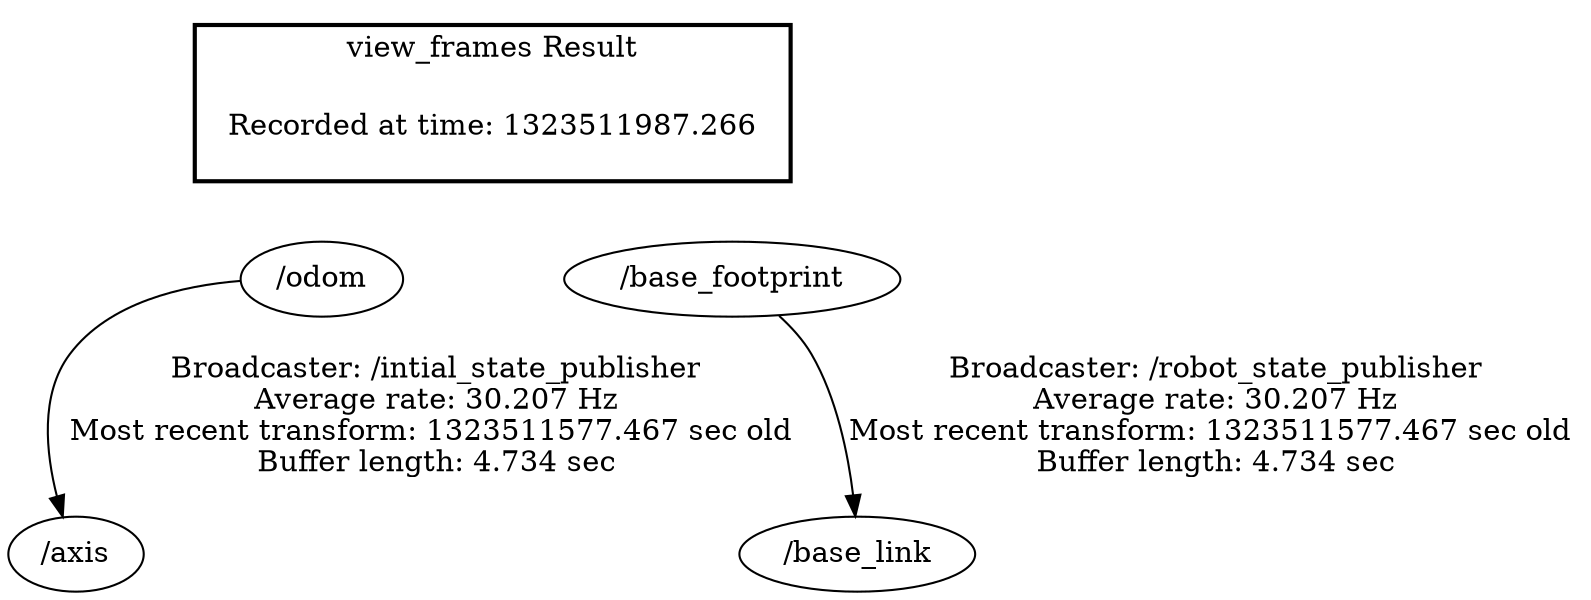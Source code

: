 digraph G {
"/odom" -> "/axis"[label="Broadcaster: /intial_state_publisher\nAverage rate: 30.207 Hz\nMost recent transform: 1323511577.467 sec old \nBuffer length: 4.734 sec\n"];
"/base_footprint" -> "/base_link"[label="Broadcaster: /robot_state_publisher\nAverage rate: 30.207 Hz\nMost recent transform: 1323511577.467 sec old \nBuffer length: 4.734 sec\n"];
edge [style=invis];
 subgraph cluster_legend { style=bold; color=black; label ="view_frames Result";
"Recorded at time: 1323511987.266"[ shape=plaintext ] ;
 }->"/odom";
edge [style=invis];
 subgraph cluster_legend { style=bold; color=black; label ="view_frames Result";
"Recorded at time: 1323511987.266"[ shape=plaintext ] ;
 }->"/base_footprint";
}